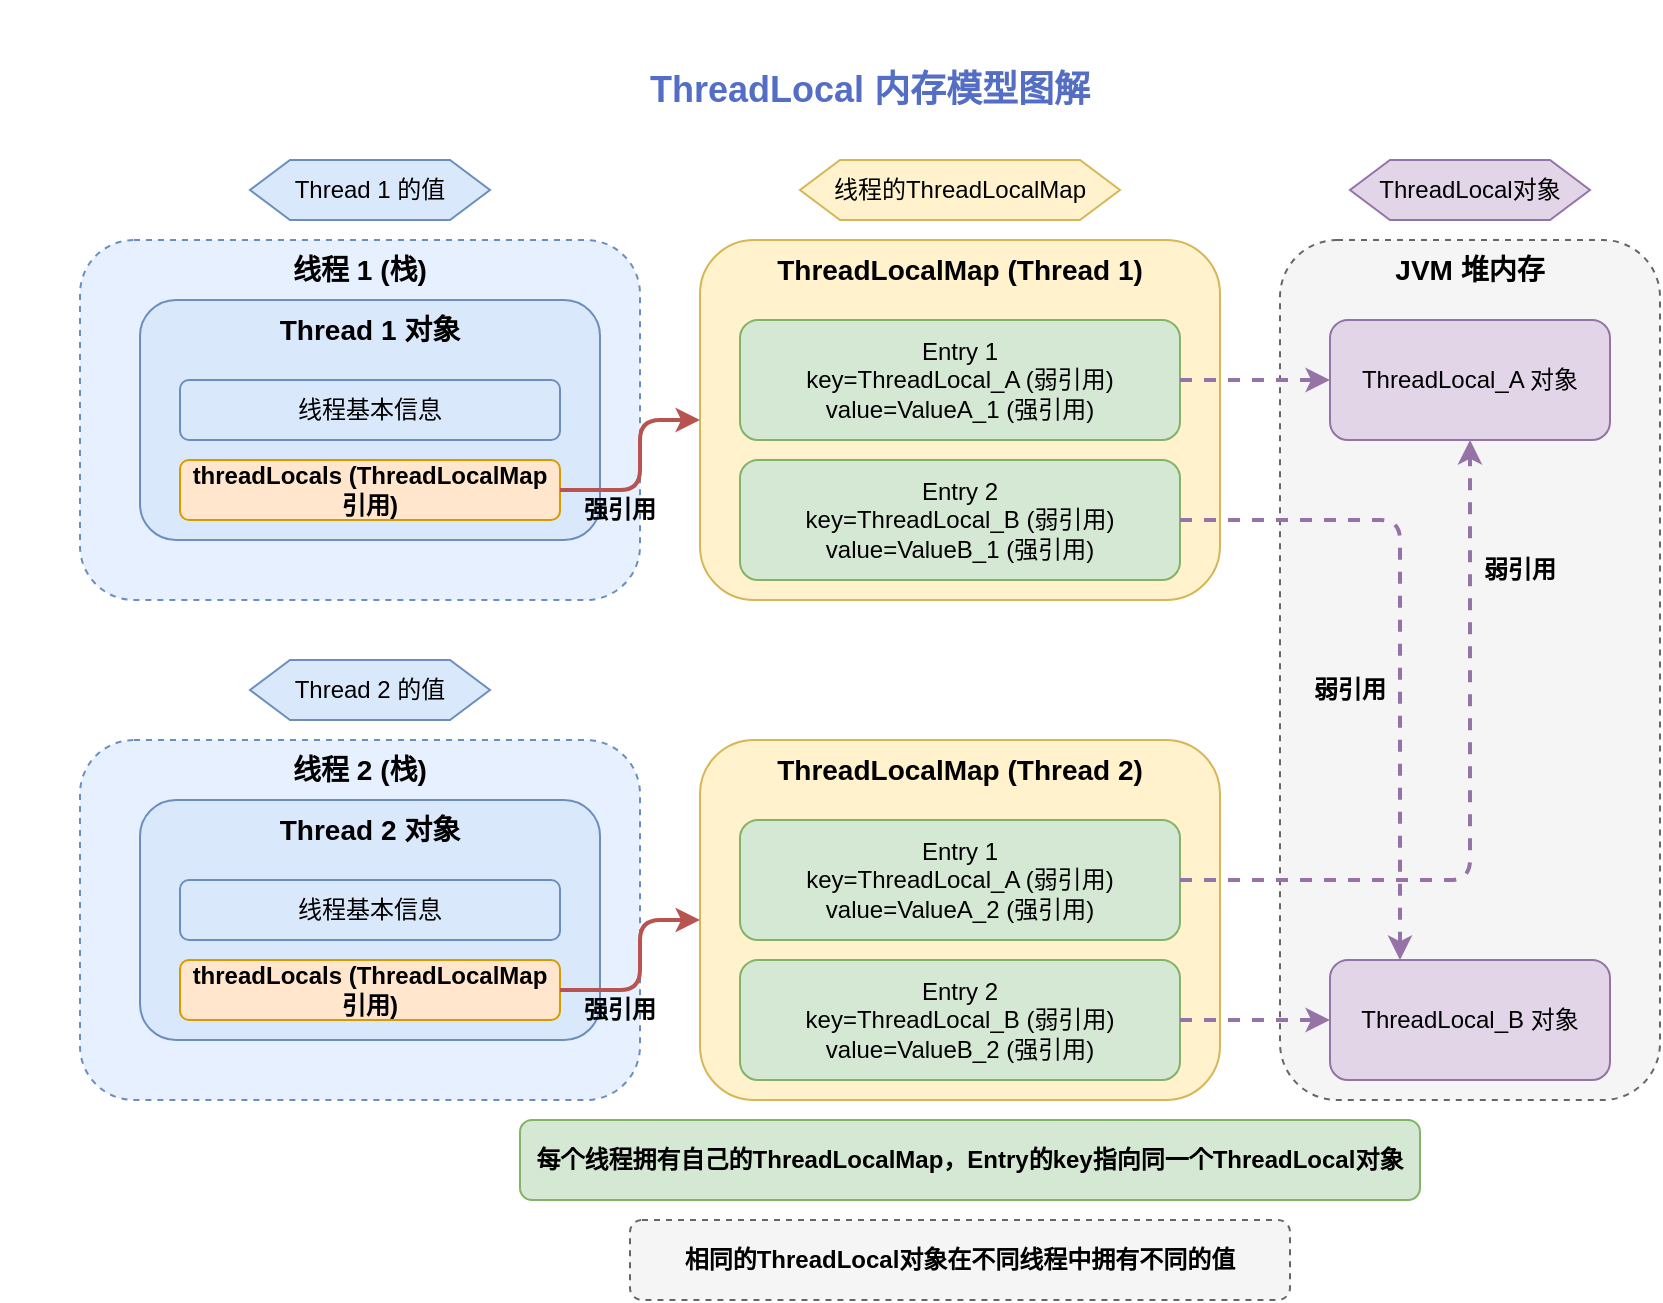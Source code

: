 <mxfile version="25.0.2">
  <diagram id="9qVXnC2yQZn27Cr97CAj" name="ThreadLocal内存模型">
    <mxGraphModel dx="1420" dy="893" grid="1" gridSize="10" guides="1" tooltips="1" connect="1" arrows="1" fold="1" page="1" pageScale="1" pageWidth="850" pageHeight="1100" math="0" shadow="0">
      <root>
        <mxCell id="0" />
        <mxCell id="1" parent="0" />
        <object label="" id="theme-styles">
          <mxCell style="strokeColor=none;fillColor=none;" parent="1" vertex="1">
            <mxGeometry as="geometry" />
          </mxCell>
        </object>
        <object label="&lt;style&gt; /* 主题适配样式 */ @media (prefers-color-scheme: dark) {   .svg-text { fill: #e0e0e0; }   .svg-line { stroke: #aaaaaa; }   .svg-thread { fill: #2b579a; }   .svg-threadlocal { fill: #795c94; }   .svg-map { fill: #b18602; }   .svg-entry { fill: #356635; }   .svg-weak { stroke: #999999; stroke-dasharray: 5 3; }   .svg-strong { stroke: #b85450; }   .svg-heap { fill: #3a3a3a; }   .svg-stack { fill: #2a4069; } } @media (prefers-color-scheme: light) {   .svg-text { fill: #333333; }   .svg-line { stroke: #666666; }   .svg-thread { fill: #dae8fc; }   .svg-threadlocal { fill: #e1d5e7; }   .svg-map { fill: #fff2cc; }   .svg-entry { fill: #d5e8d4; }   .svg-weak { stroke: #999999; stroke-dasharray: 5 3; }   .svg-strong { stroke: #b85450; }   .svg-heap { fill: #f5f5f5; }   .svg-stack { fill: #e6f0ff; } } &lt;/style&gt;" id="css-style-block">
          <mxCell style="text;html=1;strokeColor=none;fillColor=none;align=left;verticalAlign=middle;whiteSpace=wrap;rounded=0;fontSize=1;fontColor=#CCCCCC;" parent="1" vertex="1">
            <mxGeometry x="10" y="10" width="10" height="10" as="geometry" />
          </mxCell>
        </object>
        <mxCell id="37" value="&lt;b&gt;ThreadLocal 内存模型图解&lt;/b&gt;" style="text;html=1;strokeColor=none;fillColor=none;align=center;verticalAlign=middle;whiteSpace=wrap;rounded=0;class=svg-text;fontSize=18;fontColor=#546ec5;" parent="1" vertex="1">
          <mxGeometry x="220" y="30" width="430" height="30" as="geometry" />
        </mxCell>
        <mxCell id="40" value="JVM 堆内存" style="rounded=1;whiteSpace=wrap;html=1;fillColor=#f5f5f5;strokeColor=#666666;verticalAlign=top;fontStyle=1;fontSize=14;dashed=1;class=svg-heap;" parent="1" vertex="1">
          <mxGeometry x="640" y="120" width="190" height="430" as="geometry" />
        </mxCell>
        <mxCell id="38" value="线程 1 (栈)" style="rounded=1;whiteSpace=wrap;html=1;fillColor=#e6f0ff;strokeColor=#6c8ebf;verticalAlign=top;fontStyle=1;fontSize=14;dashed=1;class=svg-stack;" parent="1" vertex="1">
          <mxGeometry x="40" y="120" width="280" height="180" as="geometry" />
        </mxCell>
        <mxCell id="39" value="线程 2 (栈)" style="rounded=1;whiteSpace=wrap;html=1;fillColor=#e6f0ff;strokeColor=#6c8ebf;verticalAlign=top;fontStyle=1;fontSize=14;dashed=1;class=svg-stack;" parent="1" vertex="1">
          <mxGeometry x="40" y="370" width="280" height="180" as="geometry" />
        </mxCell>
        <mxCell id="2" value="&lt;b&gt;Thread 1 对象&lt;/b&gt;" style="rounded=1;whiteSpace=wrap;html=1;fillColor=#dae8fc;strokeColor=#6c8ebf;verticalAlign=top;fontSize=14;class=svg-thread;" parent="1" vertex="1">
          <mxGeometry x="70" y="150" width="230" height="120" as="geometry" />
        </mxCell>
        <mxCell id="3" value="线程基本信息" style="rounded=1;whiteSpace=wrap;html=1;fillColor=none;strokeColor=#6c8ebf;class=svg-text;" parent="2" vertex="1">
          <mxGeometry x="20" y="40" width="190" height="30" as="geometry" />
        </mxCell>
        <mxCell id="4" value="threadLocals (ThreadLocalMap 引用)" style="rounded=1;whiteSpace=wrap;html=1;fillColor=#ffe6cc;strokeColor=#d79b00;fontStyle=1;class=svg-text;" parent="2" vertex="1">
          <mxGeometry x="20" y="80" width="190" height="30" as="geometry" />
        </mxCell>
        <mxCell id="7" value="&lt;b&gt;Thread 2 对象&lt;/b&gt;" style="rounded=1;whiteSpace=wrap;html=1;fillColor=#dae8fc;strokeColor=#6c8ebf;verticalAlign=top;fontSize=14;class=svg-thread;" parent="1" vertex="1">
          <mxGeometry x="70" y="400" width="230" height="120" as="geometry" />
        </mxCell>
        <mxCell id="8" value="线程基本信息" style="rounded=1;whiteSpace=wrap;html=1;fillColor=none;strokeColor=#6c8ebf;class=svg-text;" parent="7" vertex="1">
          <mxGeometry x="20" y="40" width="190" height="30" as="geometry" />
        </mxCell>
        <mxCell id="9" value="threadLocals (ThreadLocalMap 引用)" style="rounded=1;whiteSpace=wrap;html=1;fillColor=#ffe6cc;strokeColor=#d79b00;fontStyle=1;class=svg-text;" parent="7" vertex="1">
          <mxGeometry x="20" y="80" width="190" height="30" as="geometry" />
        </mxCell>
        <mxCell id="10" value="ThreadLocalMap (Thread 1)" style="rounded=1;whiteSpace=wrap;html=1;fillColor=#fff2cc;strokeColor=#d6b656;verticalAlign=top;fontStyle=1;fontSize=14;class=svg-map;" parent="1" vertex="1">
          <mxGeometry x="350" y="120" width="260" height="180" as="geometry" />
        </mxCell>
        <mxCell id="15" value="Entry 1&lt;br&gt;key=ThreadLocal_A (弱引用)&lt;br&gt;value=ValueA_1 (强引用)" style="rounded=1;whiteSpace=wrap;html=1;fillColor=#d5e8d4;strokeColor=#82b366;class=svg-entry;" parent="10" vertex="1">
          <mxGeometry x="20" y="40" width="220" height="60" as="geometry" />
        </mxCell>
        <mxCell id="16" value="Entry 2&lt;br&gt;key=ThreadLocal_B (弱引用)&lt;br&gt;value=ValueB_1 (强引用)" style="rounded=1;whiteSpace=wrap;html=1;fillColor=#d5e8d4;strokeColor=#82b366;class=svg-entry;" parent="10" vertex="1">
          <mxGeometry x="20" y="110" width="220" height="60" as="geometry" />
        </mxCell>
        <mxCell id="11" value="ThreadLocalMap (Thread 2)" style="rounded=1;whiteSpace=wrap;html=1;fillColor=#fff2cc;strokeColor=#d6b656;verticalAlign=top;fontStyle=1;fontSize=14;class=svg-map;" parent="1" vertex="1">
          <mxGeometry x="350" y="370" width="260" height="180" as="geometry" />
        </mxCell>
        <mxCell id="17" value="Entry 1&lt;br&gt;key=ThreadLocal_A (弱引用)&lt;br&gt;value=ValueA_2 (强引用)" style="rounded=1;whiteSpace=wrap;html=1;fillColor=#d5e8d4;strokeColor=#82b366;class=svg-entry;" parent="11" vertex="1">
          <mxGeometry x="20" y="40" width="220" height="60" as="geometry" />
        </mxCell>
        <mxCell id="18" value="Entry 2&lt;br&gt;key=ThreadLocal_B (弱引用)&lt;br&gt;value=ValueB_2 (强引用)" style="rounded=1;whiteSpace=wrap;html=1;fillColor=#d5e8d4;strokeColor=#82b366;class=svg-entry;" parent="11" vertex="1">
          <mxGeometry x="20" y="110" width="220" height="60" as="geometry" />
        </mxCell>
        <mxCell id="23" value="ThreadLocal_A 对象" style="rounded=1;whiteSpace=wrap;html=1;fillColor=#e1d5e7;strokeColor=#9673a6;class=svg-threadlocal;" parent="1" vertex="1">
          <mxGeometry x="665" y="160" width="140" height="60" as="geometry" />
        </mxCell>
        <mxCell id="24" value="ThreadLocal_B 对象" style="rounded=1;whiteSpace=wrap;html=1;fillColor=#e1d5e7;strokeColor=#9673a6;class=svg-threadlocal;" parent="1" vertex="1">
          <mxGeometry x="665" y="480" width="140" height="60" as="geometry" />
        </mxCell>
        <mxCell id="25" style="edgeStyle=orthogonalEdgeStyle;html=1;strokeWidth=2;fillColor=#e1d5e7;strokeColor=#9673a6;dashed=1;exitX=1;exitY=0.5;exitDx=0;exitDy=0;entryX=0;entryY=0.5;entryDx=0;entryDy=0;class=svg-weak;" parent="1" source="15" target="23" edge="1">
          <mxGeometry relative="1" as="geometry">
            <Array as="points" />
            <mxPoint x="485" y="205" as="sourcePoint" />
            <mxPoint x="680" y="200" as="targetPoint" />
          </mxGeometry>
        </mxCell>
        <mxCell id="26" style="edgeStyle=orthogonalEdgeStyle;html=1;strokeWidth=2;fillColor=#e1d5e7;strokeColor=#9673a6;dashed=1;entryX=0.5;entryY=1;entryDx=0;entryDy=0;class=svg-weak;" parent="1" target="23" edge="1">
          <mxGeometry relative="1" as="geometry">
            <Array as="points">
              <mxPoint x="735" y="440" />
            </Array>
            <mxPoint x="590" y="440" as="sourcePoint" />
            <mxPoint x="680" y="200" as="targetPoint" />
          </mxGeometry>
        </mxCell>
        <mxCell id="27" style="edgeStyle=orthogonalEdgeStyle;html=1;strokeWidth=2;fillColor=#e1d5e7;strokeColor=#9673a6;dashed=1;exitX=1;exitY=0.5;exitDx=0;exitDy=0;entryX=0.25;entryY=0;entryDx=0;entryDy=0;class=svg-weak;" parent="1" source="16" target="24" edge="1">
          <mxGeometry relative="1" as="geometry">
            <Array as="points">
              <mxPoint x="700" y="260" />
            </Array>
            <mxPoint x="530" y="205" as="sourcePoint" />
            <mxPoint x="660" y="290" as="targetPoint" />
          </mxGeometry>
        </mxCell>
        <mxCell id="28" style="edgeStyle=orthogonalEdgeStyle;html=1;strokeWidth=2;fillColor=#e1d5e7;strokeColor=#9673a6;dashed=1;exitX=1;exitY=0.5;exitDx=0;exitDy=0;class=svg-weak;entryX=0;entryY=0.5;entryDx=0;entryDy=0;" parent="1" source="18" target="24" edge="1">
          <mxGeometry relative="1" as="geometry">
            <Array as="points">
              <mxPoint x="660" y="510" />
              <mxPoint x="660" y="510" />
            </Array>
            <mxPoint x="510" y="205" as="sourcePoint" />
            <mxPoint x="735" y="540" as="targetPoint" />
          </mxGeometry>
        </mxCell>
        <mxCell id="29" value="弱引用" style="text;html=1;strokeColor=none;fillColor=none;align=center;verticalAlign=middle;whiteSpace=wrap;rounded=0;fontStyle=1;class=svg-text;" parent="1" vertex="1">
          <mxGeometry x="730" y="270" width="60" height="30" as="geometry" />
        </mxCell>
        <mxCell id="13" style="edgeStyle=orthogonalEdgeStyle;html=1;entryX=0;entryY=0.5;entryDx=0;entryDy=0;strokeWidth=2;fillColor=#f8cecc;strokeColor=#b85450;exitX=1;exitY=0.5;exitDx=0;exitDy=0;class=svg-strong;" parent="1" source="4" target="10" edge="1">
          <mxGeometry relative="1" as="geometry">
            <Array as="points">
              <mxPoint x="320" y="245" />
              <mxPoint x="320" y="210" />
            </Array>
            <mxPoint x="280" y="195" as="sourcePoint" />
            <mxPoint x="340" y="195" as="targetPoint" />
          </mxGeometry>
        </mxCell>
        <mxCell id="14" style="edgeStyle=orthogonalEdgeStyle;html=1;entryX=0;entryY=0.5;entryDx=0;entryDy=0;strokeWidth=2;fillColor=#f8cecc;strokeColor=#b85450;exitX=1;exitY=0.5;exitDx=0;exitDy=0;class=svg-strong;" parent="1" source="9" target="11" edge="1">
          <mxGeometry relative="1" as="geometry">
            <Array as="points">
              <mxPoint x="320" y="495" />
              <mxPoint x="320" y="460" />
            </Array>
            <mxPoint x="280" y="425" as="sourcePoint" />
            <mxPoint x="340" y="425" as="targetPoint" />
          </mxGeometry>
        </mxCell>
        <mxCell id="50" value="&lt;b&gt;相同的ThreadLocal对象在不同线程中拥有不同的值&lt;/b&gt;" style="rounded=1;whiteSpace=wrap;html=1;fillColor=#f5f5f5;strokeColor=#666666;dashed=1;class=svg-text;" parent="1" vertex="1">
          <mxGeometry x="315" y="610" width="330" height="40" as="geometry" />
        </mxCell>
        <mxCell id="45" value="强引用" style="text;html=1;strokeColor=none;fillColor=none;align=center;verticalAlign=middle;whiteSpace=wrap;rounded=0;fontStyle=1;class=svg-text;" parent="1" vertex="1">
          <mxGeometry x="280" y="490" width="60" height="30" as="geometry" />
        </mxCell>
        <mxCell id="41" value="Thread 1 的值" style="shape=hexagon;perimeter=hexagonPerimeter2;whiteSpace=wrap;html=1;fixedSize=1;fillColor=#dae8fc;strokeColor=#6c8ebf;class=svg-thread;" parent="1" vertex="1">
          <mxGeometry x="125" y="80" width="120" height="30" as="geometry" />
        </mxCell>
        <mxCell id="42" value="Thread 2 的值" style="shape=hexagon;perimeter=hexagonPerimeter2;whiteSpace=wrap;html=1;fixedSize=1;fillColor=#dae8fc;strokeColor=#6c8ebf;class=svg-thread;" parent="1" vertex="1">
          <mxGeometry x="125" y="330" width="120" height="30" as="geometry" />
        </mxCell>
        <mxCell id="43" value="ThreadLocal对象" style="shape=hexagon;perimeter=hexagonPerimeter2;whiteSpace=wrap;html=1;fixedSize=1;fillColor=#e1d5e7;strokeColor=#9673a6;class=svg-threadlocal;" parent="1" vertex="1">
          <mxGeometry x="675" y="80" width="120" height="30" as="geometry" />
        </mxCell>
        <mxCell id="44" value="线程的ThreadLocalMap" style="shape=hexagon;perimeter=hexagonPerimeter2;whiteSpace=wrap;html=1;fixedSize=1;fillColor=#fff2cc;strokeColor=#d6b656;class=svg-map;" parent="1" vertex="1">
          <mxGeometry x="400" y="80" width="160" height="30" as="geometry" />
        </mxCell>
        <mxCell id="49" value="&lt;b&gt;每个线程拥有自己的ThreadLocalMap，Entry的key指向同一个ThreadLocal对象&lt;/b&gt;" style="rounded=1;whiteSpace=wrap;html=1;fillColor=#d5e8d4;strokeColor=#82b366;class=svg-entry;" parent="1" vertex="1">
          <mxGeometry x="260" y="560" width="450" height="40" as="geometry" />
        </mxCell>
        <mxCell id="yY20dOkHrJFg8rEmO4nU-50" value="强引用" style="text;html=1;strokeColor=none;fillColor=none;align=center;verticalAlign=middle;whiteSpace=wrap;rounded=0;fontStyle=1;class=svg-text;" vertex="1" parent="1">
          <mxGeometry x="280" y="240" width="60" height="30" as="geometry" />
        </mxCell>
        <mxCell id="yY20dOkHrJFg8rEmO4nU-51" value="弱引用" style="text;html=1;strokeColor=none;fillColor=none;align=center;verticalAlign=middle;whiteSpace=wrap;rounded=0;fontStyle=1;class=svg-text;" vertex="1" parent="1">
          <mxGeometry x="645" y="330" width="60" height="30" as="geometry" />
        </mxCell>
      </root>
    </mxGraphModel>
  </diagram>
</mxfile>
